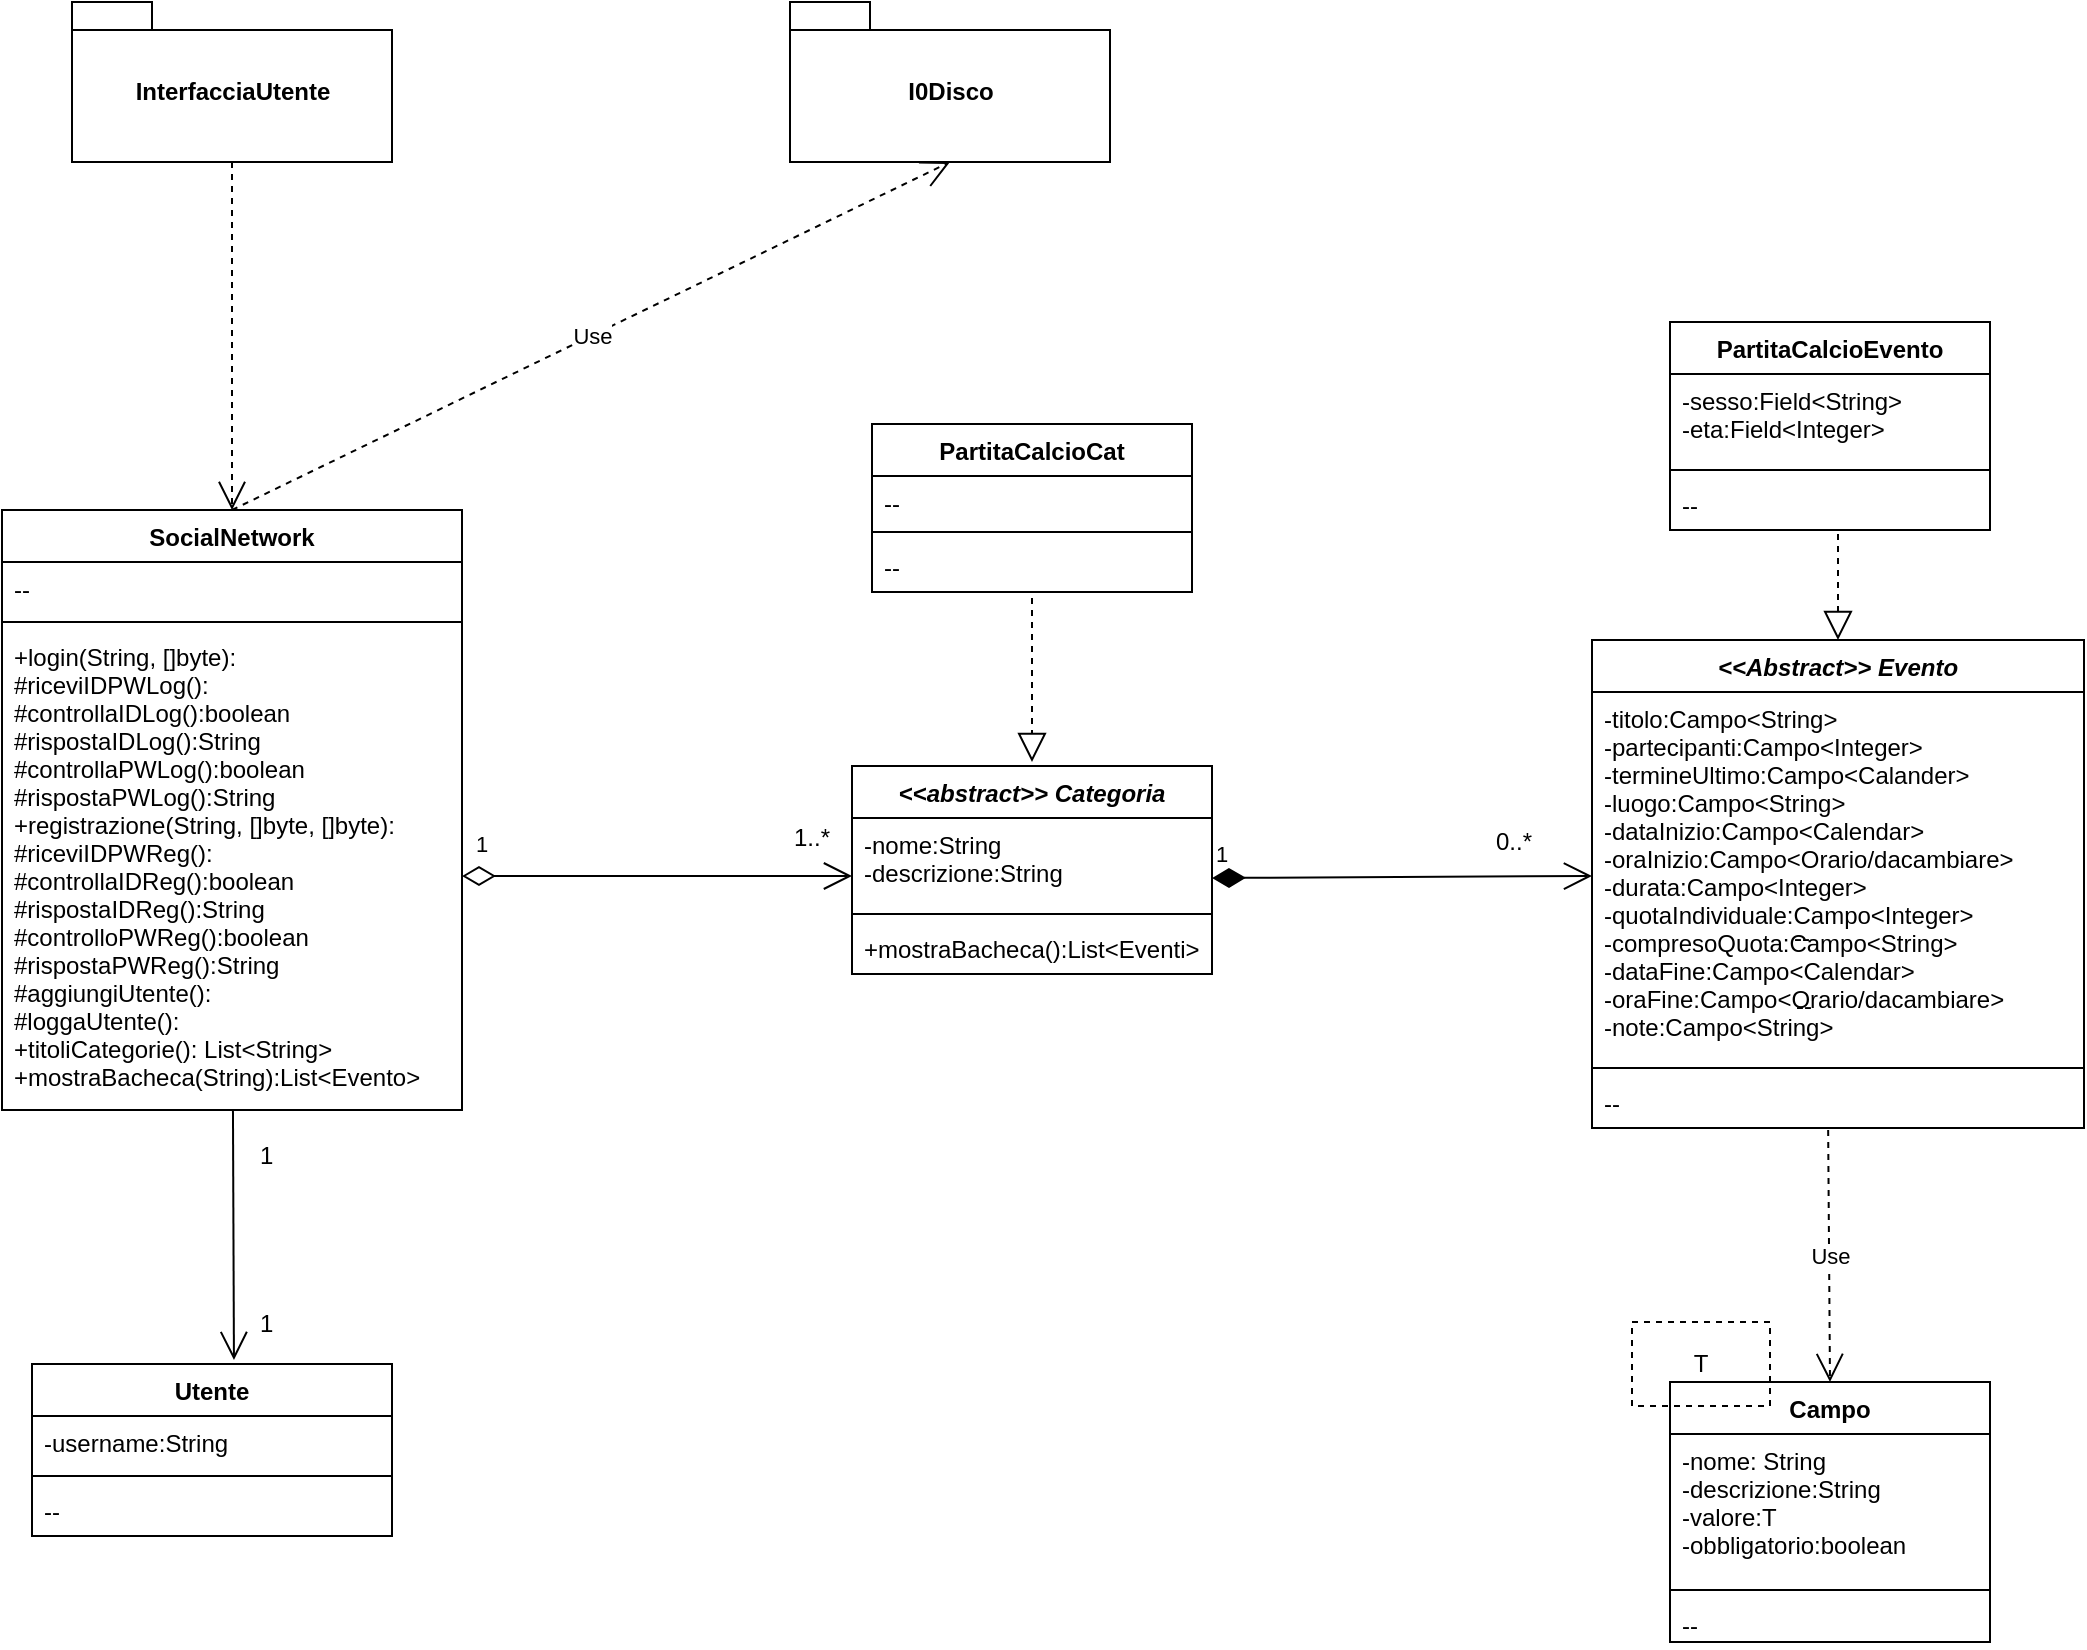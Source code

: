 <mxfile version="10.6.5" type="github"><diagram id="uYjZ7u_FhCc9x1anILIi" name="Page-1"><mxGraphModel dx="1394" dy="762" grid="1" gridSize="10" guides="1" tooltips="1" connect="1" arrows="1" fold="1" page="1" pageScale="1" pageWidth="1169" pageHeight="1654" math="0" shadow="0"><root><mxCell id="0"/><mxCell id="1" parent="0"/><mxCell id="Smc6PqedfrgeVGPJQuPs-21" value="&lt;&lt;Abstract&gt;&gt; Evento" style="swimlane;fontStyle=3;align=center;verticalAlign=top;childLayout=stackLayout;horizontal=1;startSize=26;horizontalStack=0;resizeParent=1;resizeParentMax=0;resizeLast=0;collapsible=1;marginBottom=0;" parent="1" vertex="1"><mxGeometry x="880" y="359" width="246" height="244" as="geometry"/></mxCell><mxCell id="Smc6PqedfrgeVGPJQuPs-22" value="-titolo:Campo&lt;String&gt;&#xA;-partecipanti:Campo&lt;Integer&gt;&#xA;-termineUltimo:Campo&lt;Calander&gt;&#xA;-luogo:Campo&lt;String&gt;&#xA;-dataInizio:Campo&lt;Calendar&gt;&#xA;-oraInizio:Campo&lt;Orario/dacambiare&gt;&#xA;-durata:Campo&lt;Integer&gt;&#xA;-quotaIndividuale:Campo&lt;Integer&gt;&#xA;-compresoQuota:Campo&lt;String&gt;&#xA;-dataFine:Campo&lt;Calendar&gt;&#xA;-oraFine:Campo&lt;Orario/dacambiare&gt;&#xA;-note:Campo&lt;String&gt;&#xA;" style="text;strokeColor=none;fillColor=none;align=left;verticalAlign=top;spacingLeft=4;spacingRight=4;overflow=hidden;rotatable=0;points=[[0,0.5],[1,0.5]];portConstraint=eastwest;" parent="Smc6PqedfrgeVGPJQuPs-21" vertex="1"><mxGeometry y="26" width="246" height="184" as="geometry"/></mxCell><mxCell id="Smc6PqedfrgeVGPJQuPs-23" value="" style="line;strokeWidth=1;fillColor=none;align=left;verticalAlign=middle;spacingTop=-1;spacingLeft=3;spacingRight=3;rotatable=0;labelPosition=right;points=[];portConstraint=eastwest;" parent="Smc6PqedfrgeVGPJQuPs-21" vertex="1"><mxGeometry y="210" width="246" height="8" as="geometry"/></mxCell><mxCell id="Smc6PqedfrgeVGPJQuPs-24" value="--" style="text;strokeColor=none;fillColor=none;align=left;verticalAlign=top;spacingLeft=4;spacingRight=4;overflow=hidden;rotatable=0;points=[[0,0.5],[1,0.5]];portConstraint=eastwest;" parent="Smc6PqedfrgeVGPJQuPs-21" vertex="1"><mxGeometry y="218" width="246" height="26" as="geometry"/></mxCell><mxCell id="Smc6PqedfrgeVGPJQuPs-26" value="InterfacciaUtente" style="shape=folder;fontStyle=1;spacingTop=10;tabWidth=40;tabHeight=14;tabPosition=left;html=1;" parent="1" vertex="1"><mxGeometry x="120" y="40" width="160" height="80" as="geometry"/></mxCell><mxCell id="Smc6PqedfrgeVGPJQuPs-28" value="I0Disco" style="shape=folder;fontStyle=1;spacingTop=10;tabWidth=40;tabHeight=14;tabPosition=left;html=1;" parent="1" vertex="1"><mxGeometry x="479" y="40" width="160" height="80" as="geometry"/></mxCell><mxCell id="Smc6PqedfrgeVGPJQuPs-52" value="Campo" style="swimlane;fontStyle=1;align=center;verticalAlign=top;childLayout=stackLayout;horizontal=1;startSize=26;horizontalStack=0;resizeParent=1;resizeParentMax=0;resizeLast=0;collapsible=1;marginBottom=0;" parent="1" vertex="1"><mxGeometry x="919" y="730" width="160" height="130" as="geometry"><mxRectangle x="639" y="707" width="70" height="26" as="alternateBounds"/></mxGeometry></mxCell><mxCell id="Smc6PqedfrgeVGPJQuPs-53" value="-nome: String&#xA;-descrizione:String&#xA;-valore:T&#xA;-obbligatorio:boolean&#xA;" style="text;strokeColor=none;fillColor=none;align=left;verticalAlign=top;spacingLeft=4;spacingRight=4;overflow=hidden;rotatable=0;points=[[0,0.5],[1,0.5]];portConstraint=eastwest;" parent="Smc6PqedfrgeVGPJQuPs-52" vertex="1"><mxGeometry y="26" width="160" height="74" as="geometry"/></mxCell><mxCell id="Smc6PqedfrgeVGPJQuPs-54" value="" style="line;strokeWidth=1;fillColor=none;align=left;verticalAlign=middle;spacingTop=-1;spacingLeft=3;spacingRight=3;rotatable=0;labelPosition=right;points=[];portConstraint=eastwest;" parent="Smc6PqedfrgeVGPJQuPs-52" vertex="1"><mxGeometry y="100" width="160" height="8" as="geometry"/></mxCell><mxCell id="Smc6PqedfrgeVGPJQuPs-55" value="--" style="text;strokeColor=none;fillColor=none;align=left;verticalAlign=top;spacingLeft=4;spacingRight=4;overflow=hidden;rotatable=0;points=[[0,0.5],[1,0.5]];portConstraint=eastwest;" parent="Smc6PqedfrgeVGPJQuPs-52" vertex="1"><mxGeometry y="108" width="160" height="22" as="geometry"/></mxCell><mxCell id="Smc6PqedfrgeVGPJQuPs-60" value="&lt;div&gt;T&lt;/div&gt;" style="rounded=0;whiteSpace=wrap;html=1;dashed=1;gradientColor=none;fillColor=none;" parent="1" vertex="1"><mxGeometry x="900" y="700" width="69" height="42" as="geometry"/></mxCell><mxCell id="Smc6PqedfrgeVGPJQuPs-93" value="&lt;div&gt;--&lt;/div&gt;" style="text;html=1;resizable=0;points=[];autosize=1;align=left;verticalAlign=top;spacingTop=-4;" parent="1" vertex="1"><mxGeometry x="979" y="498" width="20" height="20" as="geometry"/></mxCell><mxCell id="Smc6PqedfrgeVGPJQuPs-96" value="&lt;div&gt;--&lt;/div&gt;&lt;div&gt;&lt;br&gt;&lt;/div&gt;" style="text;html=1;resizable=0;points=[];autosize=1;align=left;verticalAlign=top;spacingTop=-4;" parent="1" vertex="1"><mxGeometry x="980" y="532" width="20" height="30" as="geometry"/></mxCell><mxCell id="Smc6PqedfrgeVGPJQuPs-105" value="SocialNetwork" style="swimlane;fontStyle=1;align=center;verticalAlign=top;childLayout=stackLayout;horizontal=1;startSize=26;horizontalStack=0;resizeParent=1;resizeParentMax=0;resizeLast=0;collapsible=1;marginBottom=0;strokeColor=#000000;fillColor=none;gradientColor=none;swimlaneFillColor=none;" parent="1" vertex="1"><mxGeometry x="85" y="294" width="230" height="300" as="geometry"/></mxCell><mxCell id="Smc6PqedfrgeVGPJQuPs-106" value="--" style="text;strokeColor=none;fillColor=none;align=left;verticalAlign=top;spacingLeft=4;spacingRight=4;overflow=hidden;rotatable=0;points=[[0,0.5],[1,0.5]];portConstraint=eastwest;" parent="Smc6PqedfrgeVGPJQuPs-105" vertex="1"><mxGeometry y="26" width="230" height="26" as="geometry"/></mxCell><mxCell id="Smc6PqedfrgeVGPJQuPs-107" value="" style="line;strokeWidth=1;fillColor=none;align=left;verticalAlign=middle;spacingTop=-1;spacingLeft=3;spacingRight=3;rotatable=0;labelPosition=right;points=[];portConstraint=eastwest;" parent="Smc6PqedfrgeVGPJQuPs-105" vertex="1"><mxGeometry y="52" width="230" height="8" as="geometry"/></mxCell><mxCell id="Smc6PqedfrgeVGPJQuPs-108" value="+login(String, []byte):&#xA;#riceviIDPWLog():&#xA;#controllaIDLog():boolean&#xA;#rispostaIDLog():String&#xA;#controllaPWLog():boolean&#xA;#rispostaPWLog():String&#xA;+registrazione(String, []byte, []byte):&#xA;#riceviIDPWReg():&#xA;#controllaIDReg():boolean&#xA;#rispostaIDReg():String&#xA;#controlloPWReg():boolean&#xA;#rispostaPWReg():String&#xA;#aggiungiUtente():&#xA;#loggaUtente():&#xA;+titoliCategorie(): List&lt;String&gt;&#xA;+mostraBacheca(String):List&lt;Evento&gt;&#xA;&#xA;&#xA;&#xA;&#xA;&#xA;&#xA;" style="text;strokeColor=none;fillColor=none;align=left;verticalAlign=top;spacingLeft=4;spacingRight=4;overflow=hidden;rotatable=0;points=[[0,0.5],[1,0.5]];portConstraint=eastwest;" parent="Smc6PqedfrgeVGPJQuPs-105" vertex="1"><mxGeometry y="60" width="230" height="240" as="geometry"/></mxCell><mxCell id="Smc6PqedfrgeVGPJQuPs-109" value="Utente" style="swimlane;fontStyle=1;align=center;verticalAlign=top;childLayout=stackLayout;horizontal=1;startSize=26;horizontalStack=0;resizeParent=1;resizeParentMax=0;resizeLast=0;collapsible=1;marginBottom=0;strokeColor=#000000;fillColor=none;gradientColor=none;" parent="1" vertex="1"><mxGeometry x="100" y="721" width="180" height="86" as="geometry"/></mxCell><mxCell id="Smc6PqedfrgeVGPJQuPs-110" value="-username:String" style="text;strokeColor=none;fillColor=none;align=left;verticalAlign=top;spacingLeft=4;spacingRight=4;overflow=hidden;rotatable=0;points=[[0,0.5],[1,0.5]];portConstraint=eastwest;" parent="Smc6PqedfrgeVGPJQuPs-109" vertex="1"><mxGeometry y="26" width="180" height="26" as="geometry"/></mxCell><mxCell id="Smc6PqedfrgeVGPJQuPs-111" value="" style="line;strokeWidth=1;fillColor=none;align=left;verticalAlign=middle;spacingTop=-1;spacingLeft=3;spacingRight=3;rotatable=0;labelPosition=right;points=[];portConstraint=eastwest;" parent="Smc6PqedfrgeVGPJQuPs-109" vertex="1"><mxGeometry y="52" width="180" height="8" as="geometry"/></mxCell><mxCell id="Smc6PqedfrgeVGPJQuPs-112" value="--" style="text;strokeColor=none;fillColor=none;align=left;verticalAlign=top;spacingLeft=4;spacingRight=4;overflow=hidden;rotatable=0;points=[[0,0.5],[1,0.5]];portConstraint=eastwest;" parent="Smc6PqedfrgeVGPJQuPs-109" vertex="1"><mxGeometry y="60" width="180" height="26" as="geometry"/></mxCell><mxCell id="Smc6PqedfrgeVGPJQuPs-113" value="&lt;&lt;abstract&gt;&gt; Categoria" style="swimlane;fontStyle=3;align=center;verticalAlign=top;childLayout=stackLayout;horizontal=1;startSize=26;horizontalStack=0;resizeParent=1;resizeParentMax=0;resizeLast=0;collapsible=1;marginBottom=0;strokeColor=#000000;fillColor=none;gradientColor=none;" parent="1" vertex="1"><mxGeometry x="510" y="422" width="180" height="104" as="geometry"/></mxCell><mxCell id="Smc6PqedfrgeVGPJQuPs-114" value="-nome:String&#xA;-descrizione:String&#xA;" style="text;strokeColor=none;fillColor=none;align=left;verticalAlign=top;spacingLeft=4;spacingRight=4;overflow=hidden;rotatable=0;points=[[0,0.5],[1,0.5]];portConstraint=eastwest;" parent="Smc6PqedfrgeVGPJQuPs-113" vertex="1"><mxGeometry y="26" width="180" height="44" as="geometry"/></mxCell><mxCell id="Smc6PqedfrgeVGPJQuPs-115" value="" style="line;strokeWidth=1;fillColor=none;align=left;verticalAlign=middle;spacingTop=-1;spacingLeft=3;spacingRight=3;rotatable=0;labelPosition=right;points=[];portConstraint=eastwest;" parent="Smc6PqedfrgeVGPJQuPs-113" vertex="1"><mxGeometry y="70" width="180" height="8" as="geometry"/></mxCell><mxCell id="Smc6PqedfrgeVGPJQuPs-116" value="+mostraBacheca():List&lt;Eventi&gt;" style="text;strokeColor=none;fillColor=none;align=left;verticalAlign=top;spacingLeft=4;spacingRight=4;overflow=hidden;rotatable=0;points=[[0,0.5],[1,0.5]];portConstraint=eastwest;" parent="Smc6PqedfrgeVGPJQuPs-113" vertex="1"><mxGeometry y="78" width="180" height="26" as="geometry"/></mxCell><mxCell id="Smc6PqedfrgeVGPJQuPs-117" value="1" style="endArrow=open;html=1;endSize=12;startArrow=diamondThin;startSize=14;startFill=0;align=left;verticalAlign=bottom;entryX=0;entryY=0.659;entryDx=0;entryDy=0;entryPerimeter=0;" parent="1" target="Smc6PqedfrgeVGPJQuPs-114" edge="1"><mxGeometry x="-0.949" y="7" relative="1" as="geometry"><mxPoint x="315" y="477" as="sourcePoint"/><mxPoint x="600" y="530" as="targetPoint"/><mxPoint as="offset"/></mxGeometry></mxCell><mxCell id="Smc6PqedfrgeVGPJQuPs-118" value="1..*" style="text;html=1;resizable=0;points=[];autosize=1;align=left;verticalAlign=top;spacingTop=-4;" parent="1" vertex="1"><mxGeometry x="479" y="448" width="30" height="20" as="geometry"/></mxCell><mxCell id="Smc6PqedfrgeVGPJQuPs-126" value="1" style="endArrow=open;html=1;endSize=12;startArrow=diamondThin;startSize=14;startFill=1;align=left;verticalAlign=bottom;exitX=1;exitY=0.682;exitDx=0;exitDy=0;exitPerimeter=0;entryX=0;entryY=0.5;entryDx=0;entryDy=0;" parent="1" source="Smc6PqedfrgeVGPJQuPs-114" target="Smc6PqedfrgeVGPJQuPs-22" edge="1"><mxGeometry x="-1" y="3" relative="1" as="geometry"><mxPoint x="700" y="476.5" as="sourcePoint"/><mxPoint x="860" y="476.5" as="targetPoint"/></mxGeometry></mxCell><mxCell id="Smc6PqedfrgeVGPJQuPs-128" value="PartitaCalcioCat" style="swimlane;fontStyle=1;align=center;verticalAlign=top;childLayout=stackLayout;horizontal=1;startSize=26;horizontalStack=0;resizeParent=1;resizeParentMax=0;resizeLast=0;collapsible=1;marginBottom=0;strokeColor=#000000;fillColor=none;gradientColor=none;" parent="1" vertex="1"><mxGeometry x="520" y="251" width="160" height="84" as="geometry"/></mxCell><mxCell id="Smc6PqedfrgeVGPJQuPs-129" value="--&#xA;" style="text;strokeColor=none;fillColor=none;align=left;verticalAlign=top;spacingLeft=4;spacingRight=4;overflow=hidden;rotatable=0;points=[[0,0.5],[1,0.5]];portConstraint=eastwest;" parent="Smc6PqedfrgeVGPJQuPs-128" vertex="1"><mxGeometry y="26" width="160" height="24" as="geometry"/></mxCell><mxCell id="Smc6PqedfrgeVGPJQuPs-130" value="" style="line;strokeWidth=1;fillColor=none;align=left;verticalAlign=middle;spacingTop=-1;spacingLeft=3;spacingRight=3;rotatable=0;labelPosition=right;points=[];portConstraint=eastwest;" parent="Smc6PqedfrgeVGPJQuPs-128" vertex="1"><mxGeometry y="50" width="160" height="8" as="geometry"/></mxCell><mxCell id="Smc6PqedfrgeVGPJQuPs-131" value="--" style="text;strokeColor=none;fillColor=none;align=left;verticalAlign=top;spacingLeft=4;spacingRight=4;overflow=hidden;rotatable=0;points=[[0,0.5],[1,0.5]];portConstraint=eastwest;" parent="Smc6PqedfrgeVGPJQuPs-128" vertex="1"><mxGeometry y="58" width="160" height="26" as="geometry"/></mxCell><mxCell id="Smc6PqedfrgeVGPJQuPs-132" value="" style="endArrow=block;dashed=1;endFill=0;endSize=12;html=1;exitX=0.5;exitY=1.115;exitDx=0;exitDy=0;exitPerimeter=0;" parent="1" source="Smc6PqedfrgeVGPJQuPs-131" edge="1"><mxGeometry width="160" relative="1" as="geometry"><mxPoint x="450" y="390" as="sourcePoint"/><mxPoint x="600" y="420" as="targetPoint"/><Array as="points"/></mxGeometry></mxCell><mxCell id="Smc6PqedfrgeVGPJQuPs-133" value="" style="endArrow=open;endFill=1;endSize=12;html=1;entryX=0.561;entryY=-0.023;entryDx=0;entryDy=0;entryPerimeter=0;" parent="1" source="Smc6PqedfrgeVGPJQuPs-108" target="Smc6PqedfrgeVGPJQuPs-109" edge="1"><mxGeometry width="160" relative="1" as="geometry"><mxPoint x="120" y="640" as="sourcePoint"/><mxPoint x="280" y="640" as="targetPoint"/></mxGeometry></mxCell><mxCell id="Smc6PqedfrgeVGPJQuPs-134" value="PartitaCalcioEvento" style="swimlane;fontStyle=1;align=center;verticalAlign=top;childLayout=stackLayout;horizontal=1;startSize=26;horizontalStack=0;resizeParent=1;resizeParentMax=0;resizeLast=0;collapsible=1;marginBottom=0;strokeColor=#000000;fillColor=none;gradientColor=none;" parent="1" vertex="1"><mxGeometry x="919" y="200" width="160" height="104" as="geometry"/></mxCell><mxCell id="Smc6PqedfrgeVGPJQuPs-135" value="-sesso:Field&lt;String&gt;&#xA;-eta:Field&lt;Integer&gt;&#xA;" style="text;strokeColor=none;fillColor=none;align=left;verticalAlign=top;spacingLeft=4;spacingRight=4;overflow=hidden;rotatable=0;points=[[0,0.5],[1,0.5]];portConstraint=eastwest;" parent="Smc6PqedfrgeVGPJQuPs-134" vertex="1"><mxGeometry y="26" width="160" height="44" as="geometry"/></mxCell><mxCell id="Smc6PqedfrgeVGPJQuPs-136" value="" style="line;strokeWidth=1;fillColor=none;align=left;verticalAlign=middle;spacingTop=-1;spacingLeft=3;spacingRight=3;rotatable=0;labelPosition=right;points=[];portConstraint=eastwest;" parent="Smc6PqedfrgeVGPJQuPs-134" vertex="1"><mxGeometry y="70" width="160" height="8" as="geometry"/></mxCell><mxCell id="Smc6PqedfrgeVGPJQuPs-137" value="--" style="text;strokeColor=none;fillColor=none;align=left;verticalAlign=top;spacingLeft=4;spacingRight=4;overflow=hidden;rotatable=0;points=[[0,0.5],[1,0.5]];portConstraint=eastwest;" parent="Smc6PqedfrgeVGPJQuPs-134" vertex="1"><mxGeometry y="78" width="160" height="26" as="geometry"/></mxCell><mxCell id="Smc6PqedfrgeVGPJQuPs-138" value="" style="endArrow=block;dashed=1;endFill=0;endSize=12;html=1;entryX=0.5;entryY=0;entryDx=0;entryDy=0;exitX=0.525;exitY=1.077;exitDx=0;exitDy=0;exitPerimeter=0;" parent="1" source="Smc6PqedfrgeVGPJQuPs-137" target="Smc6PqedfrgeVGPJQuPs-21" edge="1"><mxGeometry width="160" relative="1" as="geometry"><mxPoint x="854.5" y="317.5" as="sourcePoint"/><mxPoint x="1014.5" y="317.5" as="targetPoint"/></mxGeometry></mxCell><mxCell id="Smc6PqedfrgeVGPJQuPs-139" value="0..*" style="text;html=1;resizable=0;points=[];autosize=1;align=left;verticalAlign=top;spacingTop=-4;" parent="1" vertex="1"><mxGeometry x="830" y="450" width="30" height="20" as="geometry"/></mxCell><mxCell id="Smc6PqedfrgeVGPJQuPs-140" value="&lt;div&gt;1&lt;/div&gt;" style="text;html=1;resizable=0;points=[];autosize=1;align=left;verticalAlign=top;spacingTop=-4;" parent="1" vertex="1"><mxGeometry x="212" y="607" width="20" height="20" as="geometry"/></mxCell><mxCell id="Smc6PqedfrgeVGPJQuPs-141" value="&lt;div&gt;1&lt;/div&gt;&lt;div&gt;&lt;br&gt;&lt;/div&gt;" style="text;html=1;resizable=0;points=[];autosize=1;align=left;verticalAlign=top;spacingTop=-4;" parent="1" vertex="1"><mxGeometry x="212" y="691" width="20" height="30" as="geometry"/></mxCell><mxCell id="Smc6PqedfrgeVGPJQuPs-145" value="" style="endArrow=open;endFill=1;endSize=12;html=1;jumpStyle=none;dashed=1;entryX=0.5;entryY=0;entryDx=0;entryDy=0;" parent="1" source="Smc6PqedfrgeVGPJQuPs-26" target="Smc6PqedfrgeVGPJQuPs-105" edge="1"><mxGeometry width="160" relative="1" as="geometry"><mxPoint x="85" y="206.5" as="sourcePoint"/><mxPoint x="245" y="206.5" as="targetPoint"/></mxGeometry></mxCell><mxCell id="Smc6PqedfrgeVGPJQuPs-146" value="Use" style="endArrow=open;endSize=12;dashed=1;html=1;exitX=0.5;exitY=0;exitDx=0;exitDy=0;entryX=0.5;entryY=1;entryDx=0;entryDy=0;entryPerimeter=0;" parent="1" source="Smc6PqedfrgeVGPJQuPs-105" target="Smc6PqedfrgeVGPJQuPs-28" edge="1"><mxGeometry width="160" relative="1" as="geometry"><mxPoint x="334" y="210" as="sourcePoint"/><mxPoint x="494" y="210" as="targetPoint"/></mxGeometry></mxCell><mxCell id="Smc6PqedfrgeVGPJQuPs-151" value="Use" style="endArrow=open;endSize=12;dashed=1;html=1;entryX=0.5;entryY=0;entryDx=0;entryDy=0;exitX=0.48;exitY=1.038;exitDx=0;exitDy=0;exitPerimeter=0;" parent="1" source="Smc6PqedfrgeVGPJQuPs-24" target="Smc6PqedfrgeVGPJQuPs-52" edge="1"><mxGeometry width="160" relative="1" as="geometry"><mxPoint x="870" y="670" as="sourcePoint"/><mxPoint x="1030" y="670" as="targetPoint"/></mxGeometry></mxCell></root></mxGraphModel></diagram></mxfile>